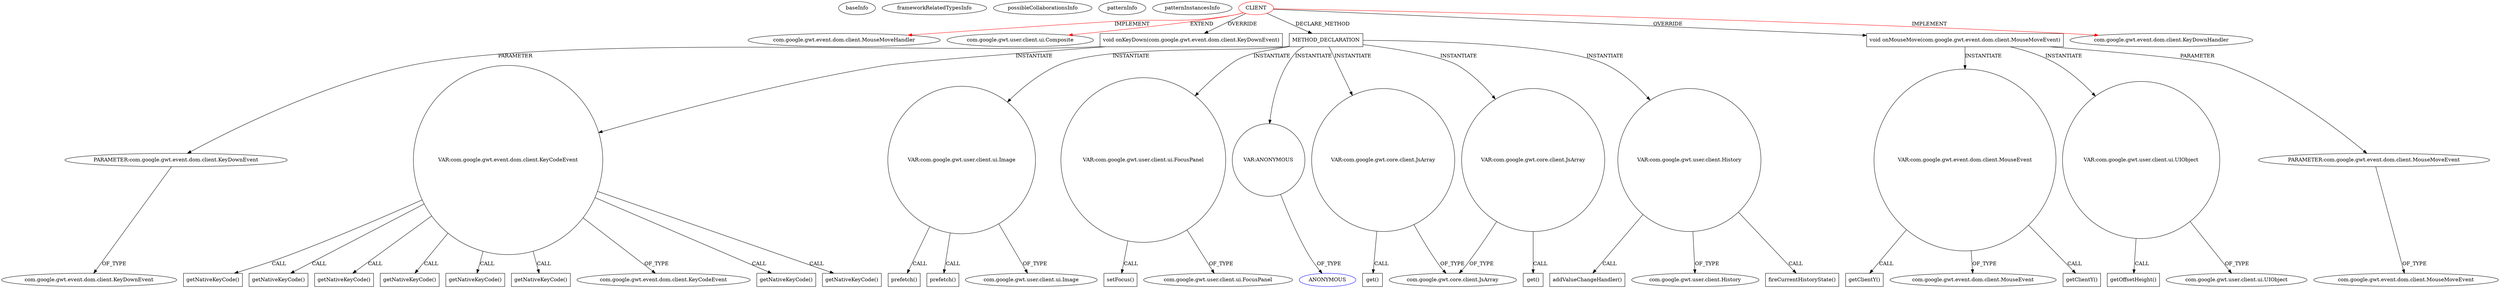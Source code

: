 digraph {
baseInfo[graphId=507,category="pattern",isAnonymous=false,possibleRelation=false]
frameworkRelatedTypesInfo[0="com.google.gwt.event.dom.client.MouseMoveHandler",1="com.google.gwt.event.dom.client.KeyDownHandler",2="com.google.gwt.user.client.ui.Composite"]
possibleCollaborationsInfo[]
patternInfo[frequency=2.0,patternRootClient=0]
patternInstancesInfo[0="vlapan-PhotoBank~/vlapan-PhotoBank/PhotoBank-master/src/com/vlapan/gwt/photobank/client/ui/PhotoBrowserSimple.java~PhotoBrowserSimple~4605",1="vlapan-PhotoBank~/vlapan-PhotoBank/PhotoBank-master/src/com/vlapan/gwt/photobank/client/ui/PhotoBrowser.java~PhotoBrowser~4600"]
2[label="com.google.gwt.event.dom.client.MouseMoveHandler",vertexType="FRAMEWORK_INTERFACE_TYPE",isFrameworkType=false]
0[label="CLIENT",vertexType="ROOT_CLIENT_CLASS_DECLARATION",isFrameworkType=false,color=red]
1[label="com.google.gwt.user.client.ui.Composite",vertexType="FRAMEWORK_CLASS_TYPE",isFrameworkType=false]
15[label="void onKeyDown(com.google.gwt.event.dom.client.KeyDownEvent)",vertexType="OVERRIDING_METHOD_DECLARATION",isFrameworkType=false,shape=box]
36[label="METHOD_DECLARATION",vertexType="CLIENT_METHOD_DECLARATION",isFrameworkType=false,shape=box]
37[label="VAR:com.google.gwt.user.client.ui.FocusPanel",vertexType="VARIABLE_EXPRESION",isFrameworkType=false,shape=circle]
44[label="VAR:ANONYMOUS",vertexType="VARIABLE_EXPRESION",isFrameworkType=false,shape=circle]
45[label="ANONYMOUS",vertexType="REFERENCE_ANONYMOUS_DECLARATION",isFrameworkType=false,color=blue]
55[label="VAR:com.google.gwt.core.client.JsArray",vertexType="VARIABLE_EXPRESION",isFrameworkType=false,shape=circle]
50[label="VAR:com.google.gwt.core.client.JsArray",vertexType="VARIABLE_EXPRESION",isFrameworkType=false,shape=circle]
18[label="VAR:com.google.gwt.event.dom.client.KeyCodeEvent",vertexType="VARIABLE_EXPRESION",isFrameworkType=false,shape=circle]
52[label="com.google.gwt.core.client.JsArray",vertexType="FRAMEWORK_CLASS_TYPE",isFrameworkType=false]
16[label="PARAMETER:com.google.gwt.event.dom.client.KeyDownEvent",vertexType="PARAMETER_DECLARATION",isFrameworkType=false]
17[label="com.google.gwt.event.dom.client.KeyDownEvent",vertexType="FRAMEWORK_CLASS_TYPE",isFrameworkType=false]
39[label="com.google.gwt.user.client.ui.FocusPanel",vertexType="FRAMEWORK_CLASS_TYPE",isFrameworkType=false]
38[label="setFocus()",vertexType="INSIDE_CALL",isFrameworkType=false,shape=box]
40[label="VAR:com.google.gwt.user.client.History",vertexType="VARIABLE_EXPRESION",isFrameworkType=false,shape=circle]
42[label="com.google.gwt.user.client.History",vertexType="FRAMEWORK_CLASS_TYPE",isFrameworkType=false]
59[label="fireCurrentHistoryState()",vertexType="INSIDE_CALL",isFrameworkType=false,shape=box]
41[label="addValueChangeHandler()",vertexType="INSIDE_CALL",isFrameworkType=false,shape=box]
4[label="void onMouseMove(com.google.gwt.event.dom.client.MouseMoveEvent)",vertexType="OVERRIDING_METHOD_DECLARATION",isFrameworkType=false,shape=box]
12[label="VAR:com.google.gwt.user.client.ui.UIObject",vertexType="VARIABLE_EXPRESION",isFrameworkType=false,shape=circle]
14[label="com.google.gwt.user.client.ui.UIObject",vertexType="FRAMEWORK_CLASS_TYPE",isFrameworkType=false]
5[label="PARAMETER:com.google.gwt.event.dom.client.MouseMoveEvent",vertexType="PARAMETER_DECLARATION",isFrameworkType=false]
6[label="com.google.gwt.event.dom.client.MouseMoveEvent",vertexType="FRAMEWORK_CLASS_TYPE",isFrameworkType=false]
13[label="getOffsetHeight()",vertexType="INSIDE_CALL",isFrameworkType=false,shape=box]
47[label="VAR:com.google.gwt.user.client.ui.Image",vertexType="VARIABLE_EXPRESION",isFrameworkType=false,shape=circle]
49[label="com.google.gwt.user.client.ui.Image",vertexType="FRAMEWORK_CLASS_TYPE",isFrameworkType=false]
54[label="prefetch()",vertexType="INSIDE_CALL",isFrameworkType=false,shape=box]
48[label="prefetch()",vertexType="INSIDE_CALL",isFrameworkType=false,shape=box]
30[label="getNativeKeyCode()",vertexType="INSIDE_CALL",isFrameworkType=false,shape=box]
19[label="getNativeKeyCode()",vertexType="INSIDE_CALL",isFrameworkType=false,shape=box]
26[label="getNativeKeyCode()",vertexType="INSIDE_CALL",isFrameworkType=false,shape=box]
28[label="getNativeKeyCode()",vertexType="INSIDE_CALL",isFrameworkType=false,shape=box]
22[label="getNativeKeyCode()",vertexType="INSIDE_CALL",isFrameworkType=false,shape=box]
32[label="getNativeKeyCode()",vertexType="INSIDE_CALL",isFrameworkType=false,shape=box]
34[label="getNativeKeyCode()",vertexType="INSIDE_CALL",isFrameworkType=false,shape=box]
24[label="getNativeKeyCode()",vertexType="INSIDE_CALL",isFrameworkType=false,shape=box]
56[label="get()",vertexType="INSIDE_CALL",isFrameworkType=false,shape=box]
51[label="get()",vertexType="INSIDE_CALL",isFrameworkType=false,shape=box]
20[label="com.google.gwt.event.dom.client.KeyCodeEvent",vertexType="FRAMEWORK_CLASS_TYPE",isFrameworkType=false]
3[label="com.google.gwt.event.dom.client.KeyDownHandler",vertexType="FRAMEWORK_INTERFACE_TYPE",isFrameworkType=false]
7[label="VAR:com.google.gwt.event.dom.client.MouseEvent",vertexType="VARIABLE_EXPRESION",isFrameworkType=false,shape=circle]
9[label="com.google.gwt.event.dom.client.MouseEvent",vertexType="FRAMEWORK_CLASS_TYPE",isFrameworkType=false]
8[label="getClientY()",vertexType="INSIDE_CALL",isFrameworkType=false,shape=box]
11[label="getClientY()",vertexType="INSIDE_CALL",isFrameworkType=false,shape=box]
40->59[label="CALL"]
47->49[label="OF_TYPE"]
50->51[label="CALL"]
18->19[label="CALL"]
36->44[label="INSTANTIATE"]
18->32[label="CALL"]
47->54[label="CALL"]
37->38[label="CALL"]
18->24[label="CALL"]
40->42[label="OF_TYPE"]
18->34[label="CALL"]
0->2[label="IMPLEMENT",color=red]
15->18[label="INSTANTIATE"]
7->11[label="CALL"]
44->45[label="OF_TYPE"]
36->37[label="INSTANTIATE"]
47->48[label="CALL"]
18->20[label="OF_TYPE"]
0->3[label="IMPLEMENT",color=red]
0->4[label="OVERRIDE"]
55->56[label="CALL"]
50->52[label="OF_TYPE"]
12->13[label="CALL"]
5->6[label="OF_TYPE"]
40->41[label="CALL"]
16->17[label="OF_TYPE"]
0->36[label="DECLARE_METHOD"]
36->55[label="INSTANTIATE"]
4->12[label="INSTANTIATE"]
4->5[label="PARAMETER"]
0->1[label="EXTEND",color=red]
36->50[label="INSTANTIATE"]
4->7[label="INSTANTIATE"]
37->39[label="OF_TYPE"]
12->14[label="OF_TYPE"]
18->26[label="CALL"]
7->9[label="OF_TYPE"]
18->28[label="CALL"]
18->30[label="CALL"]
15->16[label="PARAMETER"]
0->15[label="OVERRIDE"]
36->40[label="INSTANTIATE"]
18->22[label="CALL"]
55->52[label="OF_TYPE"]
36->47[label="INSTANTIATE"]
7->8[label="CALL"]
}

